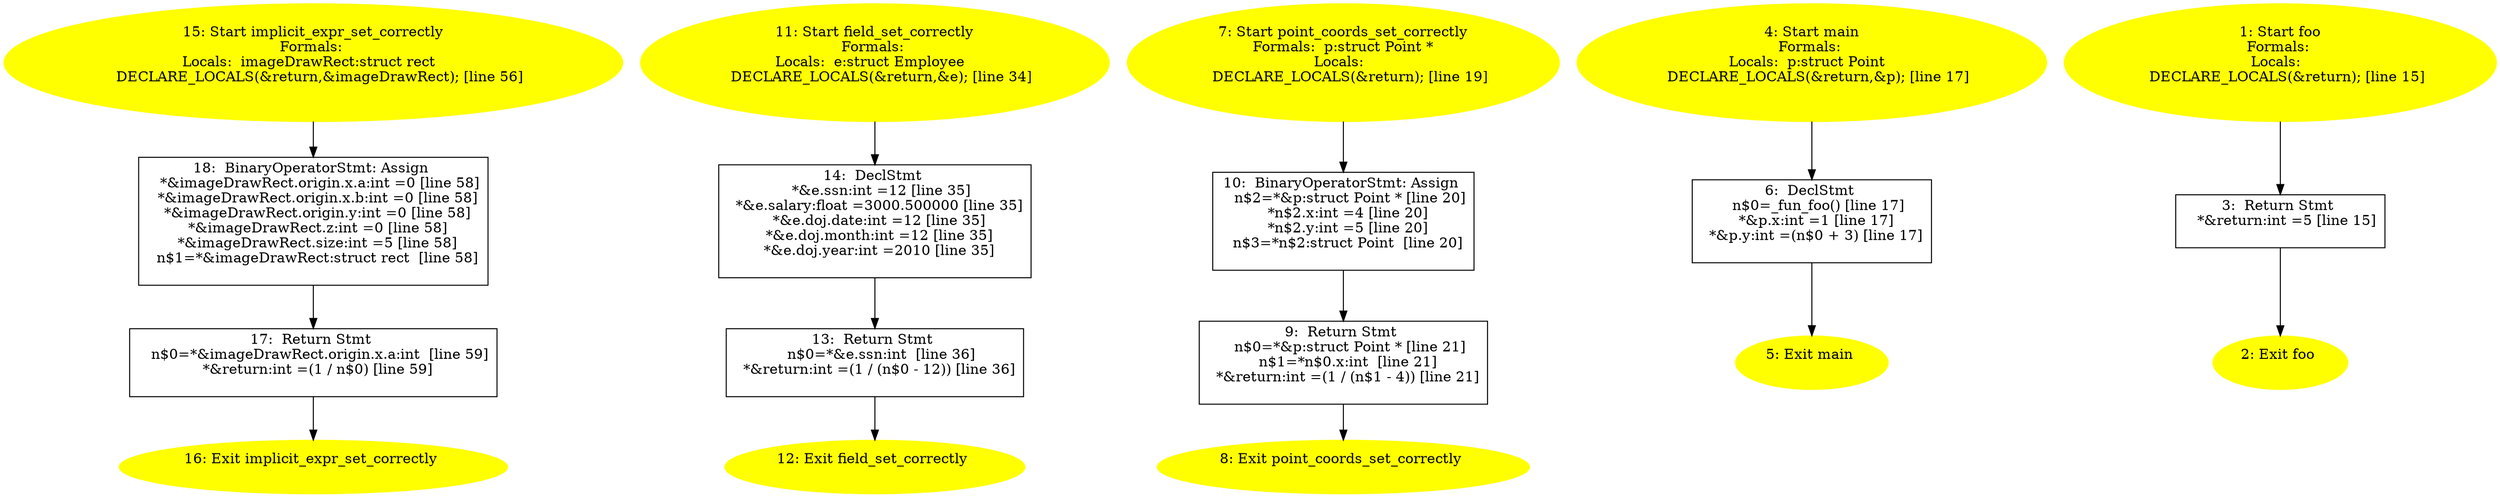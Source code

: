 /* @generated */
digraph iCFG {
18 [label="18:  BinaryOperatorStmt: Assign \n   *&imageDrawRect.origin.x.a:int =0 [line 58]\n  *&imageDrawRect.origin.x.b:int =0 [line 58]\n  *&imageDrawRect.origin.y:int =0 [line 58]\n  *&imageDrawRect.z:int =0 [line 58]\n  *&imageDrawRect.size:int =5 [line 58]\n  n$1=*&imageDrawRect:struct rect  [line 58]\n " shape="box"]
	

	 18 -> 17 ;
17 [label="17:  Return Stmt \n   n$0=*&imageDrawRect.origin.x.a:int  [line 59]\n  *&return:int =(1 / n$0) [line 59]\n " shape="box"]
	

	 17 -> 16 ;
16 [label="16: Exit implicit_expr_set_correctly \n  " color=yellow style=filled]
	

15 [label="15: Start implicit_expr_set_correctly\nFormals: \nLocals:  imageDrawRect:struct rect  \n   DECLARE_LOCALS(&return,&imageDrawRect); [line 56]\n " color=yellow style=filled]
	

	 15 -> 18 ;
14 [label="14:  DeclStmt \n   *&e.ssn:int =12 [line 35]\n  *&e.salary:float =3000.500000 [line 35]\n  *&e.doj.date:int =12 [line 35]\n  *&e.doj.month:int =12 [line 35]\n  *&e.doj.year:int =2010 [line 35]\n " shape="box"]
	

	 14 -> 13 ;
13 [label="13:  Return Stmt \n   n$0=*&e.ssn:int  [line 36]\n  *&return:int =(1 / (n$0 - 12)) [line 36]\n " shape="box"]
	

	 13 -> 12 ;
12 [label="12: Exit field_set_correctly \n  " color=yellow style=filled]
	

11 [label="11: Start field_set_correctly\nFormals: \nLocals:  e:struct Employee  \n   DECLARE_LOCALS(&return,&e); [line 34]\n " color=yellow style=filled]
	

	 11 -> 14 ;
10 [label="10:  BinaryOperatorStmt: Assign \n   n$2=*&p:struct Point * [line 20]\n  *n$2.x:int =4 [line 20]\n  *n$2.y:int =5 [line 20]\n  n$3=*n$2:struct Point  [line 20]\n " shape="box"]
	

	 10 -> 9 ;
9 [label="9:  Return Stmt \n   n$0=*&p:struct Point * [line 21]\n  n$1=*n$0.x:int  [line 21]\n  *&return:int =(1 / (n$1 - 4)) [line 21]\n " shape="box"]
	

	 9 -> 8 ;
8 [label="8: Exit point_coords_set_correctly \n  " color=yellow style=filled]
	

7 [label="7: Start point_coords_set_correctly\nFormals:  p:struct Point *\nLocals:  \n   DECLARE_LOCALS(&return); [line 19]\n " color=yellow style=filled]
	

	 7 -> 10 ;
6 [label="6:  DeclStmt \n   n$0=_fun_foo() [line 17]\n  *&p.x:int =1 [line 17]\n  *&p.y:int =(n$0 + 3) [line 17]\n " shape="box"]
	

	 6 -> 5 ;
5 [label="5: Exit main \n  " color=yellow style=filled]
	

4 [label="4: Start main\nFormals: \nLocals:  p:struct Point  \n   DECLARE_LOCALS(&return,&p); [line 17]\n " color=yellow style=filled]
	

	 4 -> 6 ;
3 [label="3:  Return Stmt \n   *&return:int =5 [line 15]\n " shape="box"]
	

	 3 -> 2 ;
2 [label="2: Exit foo \n  " color=yellow style=filled]
	

1 [label="1: Start foo\nFormals: \nLocals:  \n   DECLARE_LOCALS(&return); [line 15]\n " color=yellow style=filled]
	

	 1 -> 3 ;
}
